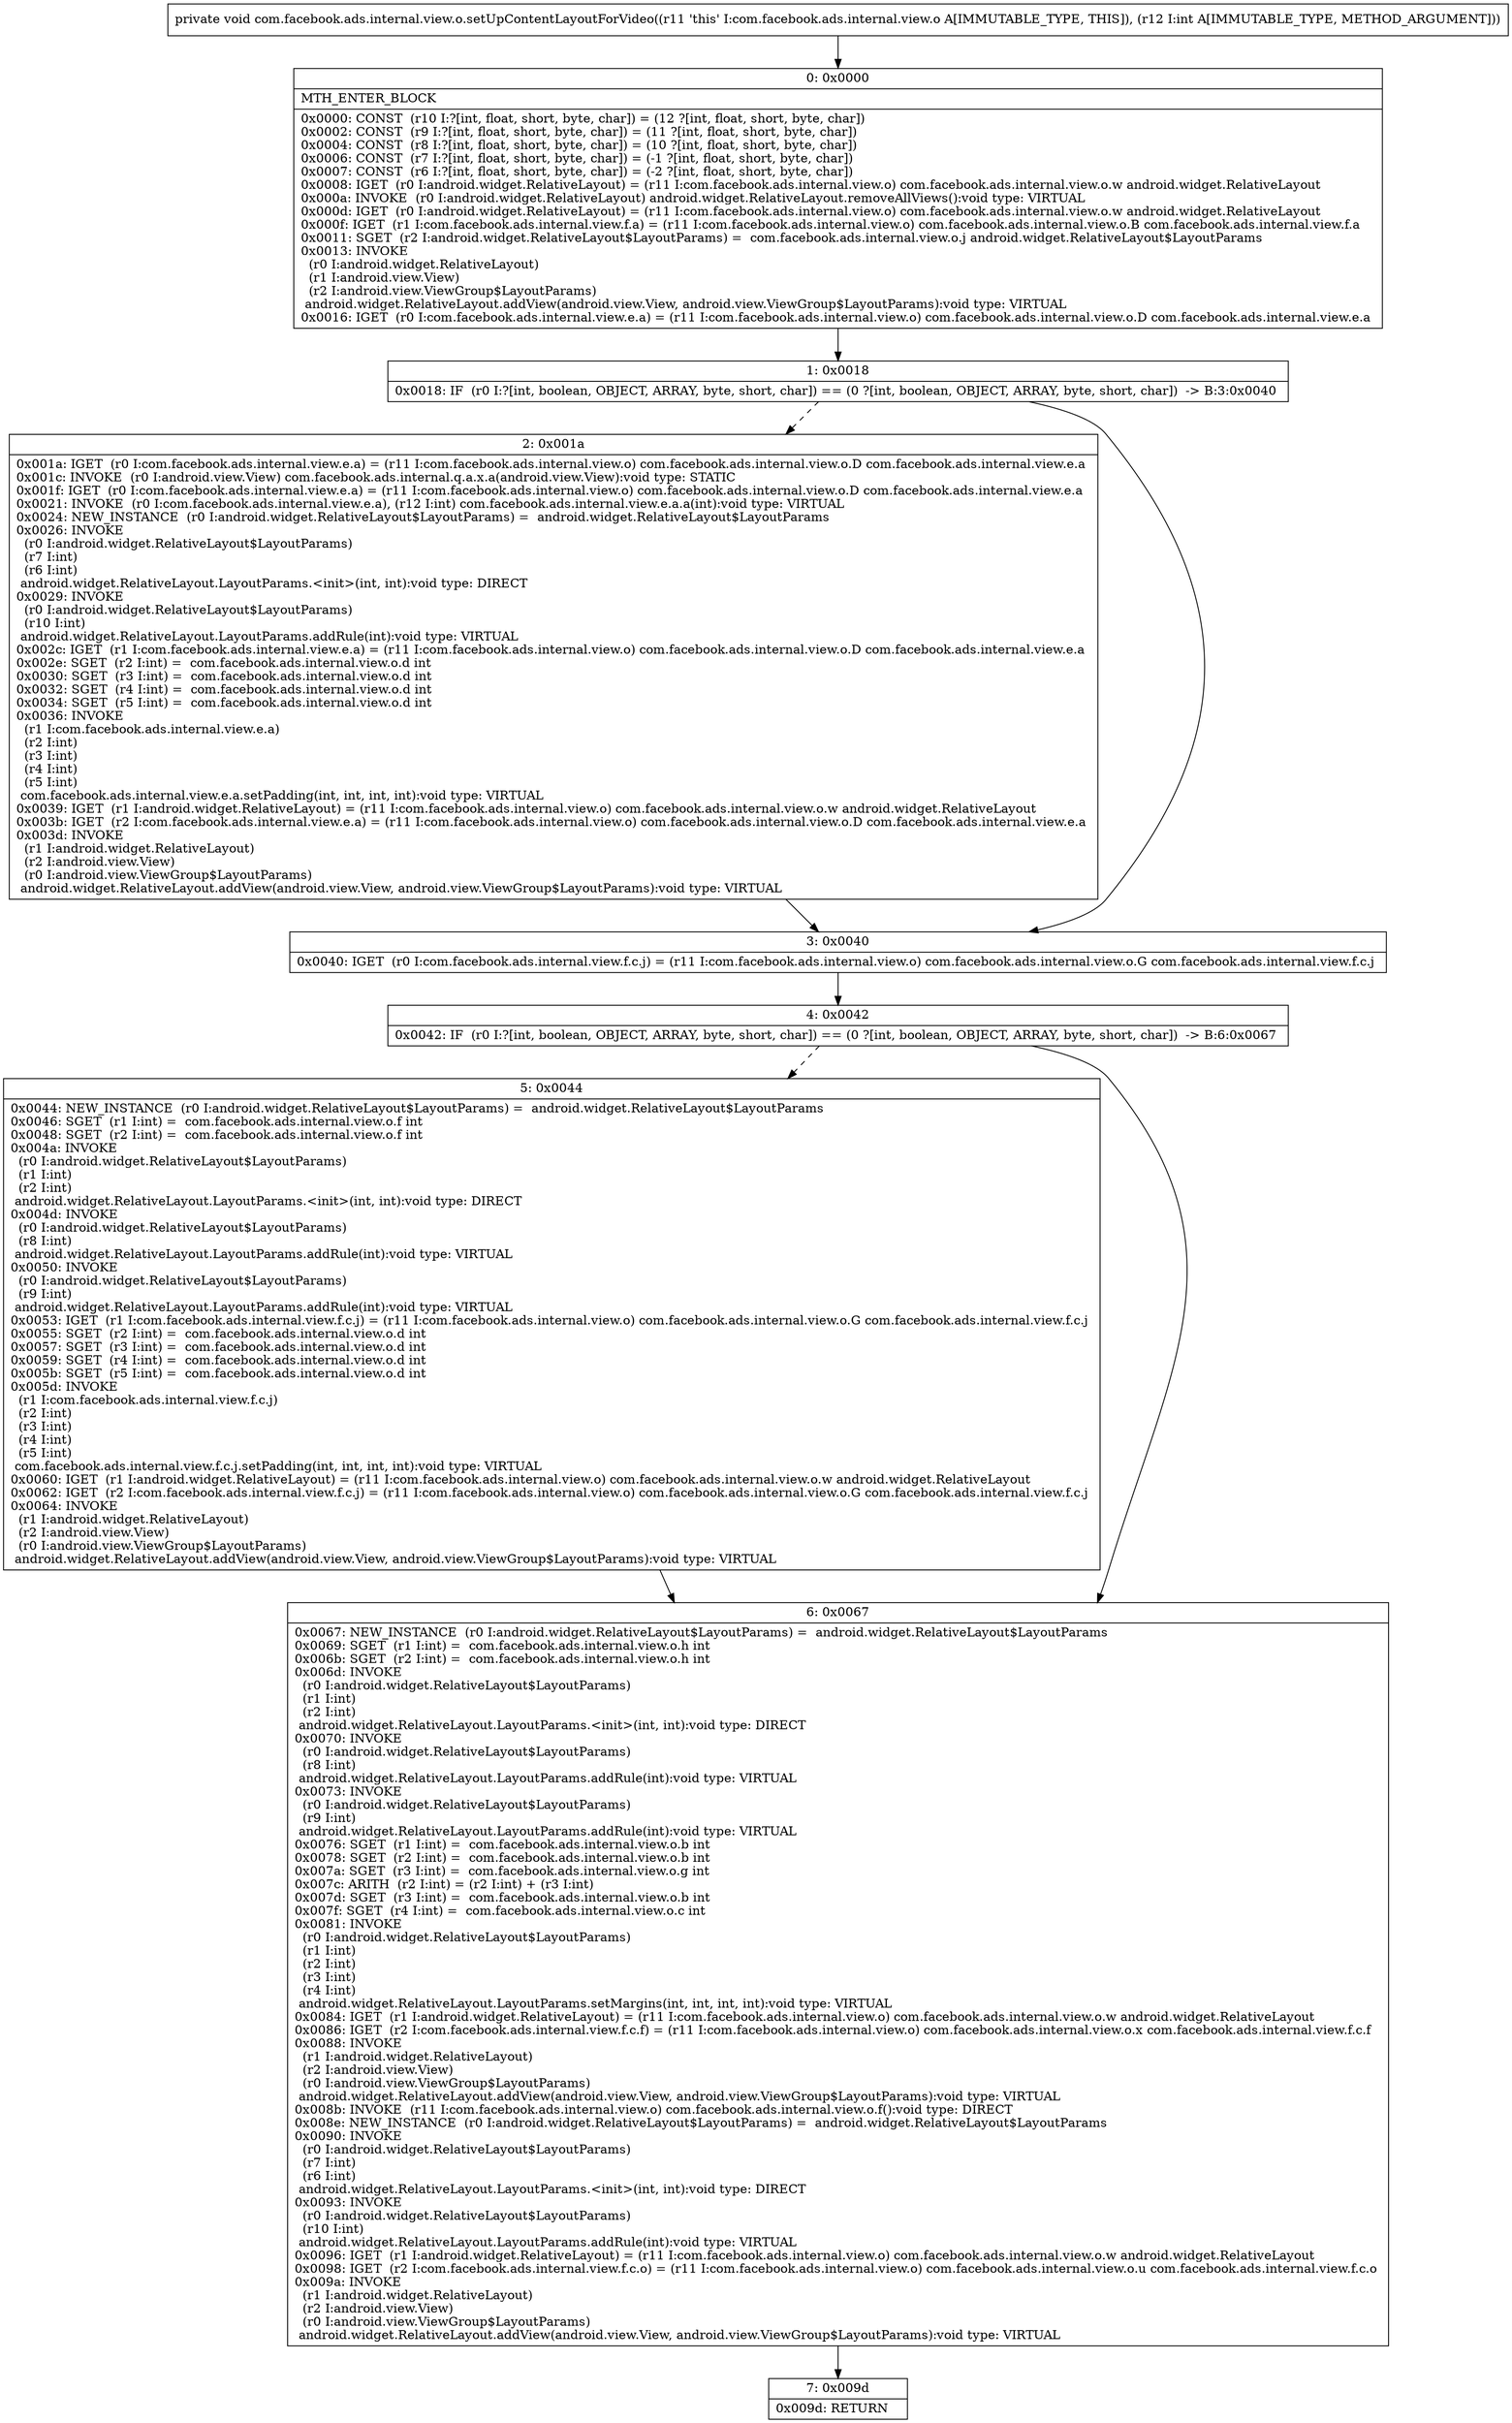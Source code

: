 digraph "CFG forcom.facebook.ads.internal.view.o.setUpContentLayoutForVideo(I)V" {
Node_0 [shape=record,label="{0\:\ 0x0000|MTH_ENTER_BLOCK\l|0x0000: CONST  (r10 I:?[int, float, short, byte, char]) = (12 ?[int, float, short, byte, char]) \l0x0002: CONST  (r9 I:?[int, float, short, byte, char]) = (11 ?[int, float, short, byte, char]) \l0x0004: CONST  (r8 I:?[int, float, short, byte, char]) = (10 ?[int, float, short, byte, char]) \l0x0006: CONST  (r7 I:?[int, float, short, byte, char]) = (\-1 ?[int, float, short, byte, char]) \l0x0007: CONST  (r6 I:?[int, float, short, byte, char]) = (\-2 ?[int, float, short, byte, char]) \l0x0008: IGET  (r0 I:android.widget.RelativeLayout) = (r11 I:com.facebook.ads.internal.view.o) com.facebook.ads.internal.view.o.w android.widget.RelativeLayout \l0x000a: INVOKE  (r0 I:android.widget.RelativeLayout) android.widget.RelativeLayout.removeAllViews():void type: VIRTUAL \l0x000d: IGET  (r0 I:android.widget.RelativeLayout) = (r11 I:com.facebook.ads.internal.view.o) com.facebook.ads.internal.view.o.w android.widget.RelativeLayout \l0x000f: IGET  (r1 I:com.facebook.ads.internal.view.f.a) = (r11 I:com.facebook.ads.internal.view.o) com.facebook.ads.internal.view.o.B com.facebook.ads.internal.view.f.a \l0x0011: SGET  (r2 I:android.widget.RelativeLayout$LayoutParams) =  com.facebook.ads.internal.view.o.j android.widget.RelativeLayout$LayoutParams \l0x0013: INVOKE  \l  (r0 I:android.widget.RelativeLayout)\l  (r1 I:android.view.View)\l  (r2 I:android.view.ViewGroup$LayoutParams)\l android.widget.RelativeLayout.addView(android.view.View, android.view.ViewGroup$LayoutParams):void type: VIRTUAL \l0x0016: IGET  (r0 I:com.facebook.ads.internal.view.e.a) = (r11 I:com.facebook.ads.internal.view.o) com.facebook.ads.internal.view.o.D com.facebook.ads.internal.view.e.a \l}"];
Node_1 [shape=record,label="{1\:\ 0x0018|0x0018: IF  (r0 I:?[int, boolean, OBJECT, ARRAY, byte, short, char]) == (0 ?[int, boolean, OBJECT, ARRAY, byte, short, char])  \-\> B:3:0x0040 \l}"];
Node_2 [shape=record,label="{2\:\ 0x001a|0x001a: IGET  (r0 I:com.facebook.ads.internal.view.e.a) = (r11 I:com.facebook.ads.internal.view.o) com.facebook.ads.internal.view.o.D com.facebook.ads.internal.view.e.a \l0x001c: INVOKE  (r0 I:android.view.View) com.facebook.ads.internal.q.a.x.a(android.view.View):void type: STATIC \l0x001f: IGET  (r0 I:com.facebook.ads.internal.view.e.a) = (r11 I:com.facebook.ads.internal.view.o) com.facebook.ads.internal.view.o.D com.facebook.ads.internal.view.e.a \l0x0021: INVOKE  (r0 I:com.facebook.ads.internal.view.e.a), (r12 I:int) com.facebook.ads.internal.view.e.a.a(int):void type: VIRTUAL \l0x0024: NEW_INSTANCE  (r0 I:android.widget.RelativeLayout$LayoutParams) =  android.widget.RelativeLayout$LayoutParams \l0x0026: INVOKE  \l  (r0 I:android.widget.RelativeLayout$LayoutParams)\l  (r7 I:int)\l  (r6 I:int)\l android.widget.RelativeLayout.LayoutParams.\<init\>(int, int):void type: DIRECT \l0x0029: INVOKE  \l  (r0 I:android.widget.RelativeLayout$LayoutParams)\l  (r10 I:int)\l android.widget.RelativeLayout.LayoutParams.addRule(int):void type: VIRTUAL \l0x002c: IGET  (r1 I:com.facebook.ads.internal.view.e.a) = (r11 I:com.facebook.ads.internal.view.o) com.facebook.ads.internal.view.o.D com.facebook.ads.internal.view.e.a \l0x002e: SGET  (r2 I:int) =  com.facebook.ads.internal.view.o.d int \l0x0030: SGET  (r3 I:int) =  com.facebook.ads.internal.view.o.d int \l0x0032: SGET  (r4 I:int) =  com.facebook.ads.internal.view.o.d int \l0x0034: SGET  (r5 I:int) =  com.facebook.ads.internal.view.o.d int \l0x0036: INVOKE  \l  (r1 I:com.facebook.ads.internal.view.e.a)\l  (r2 I:int)\l  (r3 I:int)\l  (r4 I:int)\l  (r5 I:int)\l com.facebook.ads.internal.view.e.a.setPadding(int, int, int, int):void type: VIRTUAL \l0x0039: IGET  (r1 I:android.widget.RelativeLayout) = (r11 I:com.facebook.ads.internal.view.o) com.facebook.ads.internal.view.o.w android.widget.RelativeLayout \l0x003b: IGET  (r2 I:com.facebook.ads.internal.view.e.a) = (r11 I:com.facebook.ads.internal.view.o) com.facebook.ads.internal.view.o.D com.facebook.ads.internal.view.e.a \l0x003d: INVOKE  \l  (r1 I:android.widget.RelativeLayout)\l  (r2 I:android.view.View)\l  (r0 I:android.view.ViewGroup$LayoutParams)\l android.widget.RelativeLayout.addView(android.view.View, android.view.ViewGroup$LayoutParams):void type: VIRTUAL \l}"];
Node_3 [shape=record,label="{3\:\ 0x0040|0x0040: IGET  (r0 I:com.facebook.ads.internal.view.f.c.j) = (r11 I:com.facebook.ads.internal.view.o) com.facebook.ads.internal.view.o.G com.facebook.ads.internal.view.f.c.j \l}"];
Node_4 [shape=record,label="{4\:\ 0x0042|0x0042: IF  (r0 I:?[int, boolean, OBJECT, ARRAY, byte, short, char]) == (0 ?[int, boolean, OBJECT, ARRAY, byte, short, char])  \-\> B:6:0x0067 \l}"];
Node_5 [shape=record,label="{5\:\ 0x0044|0x0044: NEW_INSTANCE  (r0 I:android.widget.RelativeLayout$LayoutParams) =  android.widget.RelativeLayout$LayoutParams \l0x0046: SGET  (r1 I:int) =  com.facebook.ads.internal.view.o.f int \l0x0048: SGET  (r2 I:int) =  com.facebook.ads.internal.view.o.f int \l0x004a: INVOKE  \l  (r0 I:android.widget.RelativeLayout$LayoutParams)\l  (r1 I:int)\l  (r2 I:int)\l android.widget.RelativeLayout.LayoutParams.\<init\>(int, int):void type: DIRECT \l0x004d: INVOKE  \l  (r0 I:android.widget.RelativeLayout$LayoutParams)\l  (r8 I:int)\l android.widget.RelativeLayout.LayoutParams.addRule(int):void type: VIRTUAL \l0x0050: INVOKE  \l  (r0 I:android.widget.RelativeLayout$LayoutParams)\l  (r9 I:int)\l android.widget.RelativeLayout.LayoutParams.addRule(int):void type: VIRTUAL \l0x0053: IGET  (r1 I:com.facebook.ads.internal.view.f.c.j) = (r11 I:com.facebook.ads.internal.view.o) com.facebook.ads.internal.view.o.G com.facebook.ads.internal.view.f.c.j \l0x0055: SGET  (r2 I:int) =  com.facebook.ads.internal.view.o.d int \l0x0057: SGET  (r3 I:int) =  com.facebook.ads.internal.view.o.d int \l0x0059: SGET  (r4 I:int) =  com.facebook.ads.internal.view.o.d int \l0x005b: SGET  (r5 I:int) =  com.facebook.ads.internal.view.o.d int \l0x005d: INVOKE  \l  (r1 I:com.facebook.ads.internal.view.f.c.j)\l  (r2 I:int)\l  (r3 I:int)\l  (r4 I:int)\l  (r5 I:int)\l com.facebook.ads.internal.view.f.c.j.setPadding(int, int, int, int):void type: VIRTUAL \l0x0060: IGET  (r1 I:android.widget.RelativeLayout) = (r11 I:com.facebook.ads.internal.view.o) com.facebook.ads.internal.view.o.w android.widget.RelativeLayout \l0x0062: IGET  (r2 I:com.facebook.ads.internal.view.f.c.j) = (r11 I:com.facebook.ads.internal.view.o) com.facebook.ads.internal.view.o.G com.facebook.ads.internal.view.f.c.j \l0x0064: INVOKE  \l  (r1 I:android.widget.RelativeLayout)\l  (r2 I:android.view.View)\l  (r0 I:android.view.ViewGroup$LayoutParams)\l android.widget.RelativeLayout.addView(android.view.View, android.view.ViewGroup$LayoutParams):void type: VIRTUAL \l}"];
Node_6 [shape=record,label="{6\:\ 0x0067|0x0067: NEW_INSTANCE  (r0 I:android.widget.RelativeLayout$LayoutParams) =  android.widget.RelativeLayout$LayoutParams \l0x0069: SGET  (r1 I:int) =  com.facebook.ads.internal.view.o.h int \l0x006b: SGET  (r2 I:int) =  com.facebook.ads.internal.view.o.h int \l0x006d: INVOKE  \l  (r0 I:android.widget.RelativeLayout$LayoutParams)\l  (r1 I:int)\l  (r2 I:int)\l android.widget.RelativeLayout.LayoutParams.\<init\>(int, int):void type: DIRECT \l0x0070: INVOKE  \l  (r0 I:android.widget.RelativeLayout$LayoutParams)\l  (r8 I:int)\l android.widget.RelativeLayout.LayoutParams.addRule(int):void type: VIRTUAL \l0x0073: INVOKE  \l  (r0 I:android.widget.RelativeLayout$LayoutParams)\l  (r9 I:int)\l android.widget.RelativeLayout.LayoutParams.addRule(int):void type: VIRTUAL \l0x0076: SGET  (r1 I:int) =  com.facebook.ads.internal.view.o.b int \l0x0078: SGET  (r2 I:int) =  com.facebook.ads.internal.view.o.b int \l0x007a: SGET  (r3 I:int) =  com.facebook.ads.internal.view.o.g int \l0x007c: ARITH  (r2 I:int) = (r2 I:int) + (r3 I:int) \l0x007d: SGET  (r3 I:int) =  com.facebook.ads.internal.view.o.b int \l0x007f: SGET  (r4 I:int) =  com.facebook.ads.internal.view.o.c int \l0x0081: INVOKE  \l  (r0 I:android.widget.RelativeLayout$LayoutParams)\l  (r1 I:int)\l  (r2 I:int)\l  (r3 I:int)\l  (r4 I:int)\l android.widget.RelativeLayout.LayoutParams.setMargins(int, int, int, int):void type: VIRTUAL \l0x0084: IGET  (r1 I:android.widget.RelativeLayout) = (r11 I:com.facebook.ads.internal.view.o) com.facebook.ads.internal.view.o.w android.widget.RelativeLayout \l0x0086: IGET  (r2 I:com.facebook.ads.internal.view.f.c.f) = (r11 I:com.facebook.ads.internal.view.o) com.facebook.ads.internal.view.o.x com.facebook.ads.internal.view.f.c.f \l0x0088: INVOKE  \l  (r1 I:android.widget.RelativeLayout)\l  (r2 I:android.view.View)\l  (r0 I:android.view.ViewGroup$LayoutParams)\l android.widget.RelativeLayout.addView(android.view.View, android.view.ViewGroup$LayoutParams):void type: VIRTUAL \l0x008b: INVOKE  (r11 I:com.facebook.ads.internal.view.o) com.facebook.ads.internal.view.o.f():void type: DIRECT \l0x008e: NEW_INSTANCE  (r0 I:android.widget.RelativeLayout$LayoutParams) =  android.widget.RelativeLayout$LayoutParams \l0x0090: INVOKE  \l  (r0 I:android.widget.RelativeLayout$LayoutParams)\l  (r7 I:int)\l  (r6 I:int)\l android.widget.RelativeLayout.LayoutParams.\<init\>(int, int):void type: DIRECT \l0x0093: INVOKE  \l  (r0 I:android.widget.RelativeLayout$LayoutParams)\l  (r10 I:int)\l android.widget.RelativeLayout.LayoutParams.addRule(int):void type: VIRTUAL \l0x0096: IGET  (r1 I:android.widget.RelativeLayout) = (r11 I:com.facebook.ads.internal.view.o) com.facebook.ads.internal.view.o.w android.widget.RelativeLayout \l0x0098: IGET  (r2 I:com.facebook.ads.internal.view.f.c.o) = (r11 I:com.facebook.ads.internal.view.o) com.facebook.ads.internal.view.o.u com.facebook.ads.internal.view.f.c.o \l0x009a: INVOKE  \l  (r1 I:android.widget.RelativeLayout)\l  (r2 I:android.view.View)\l  (r0 I:android.view.ViewGroup$LayoutParams)\l android.widget.RelativeLayout.addView(android.view.View, android.view.ViewGroup$LayoutParams):void type: VIRTUAL \l}"];
Node_7 [shape=record,label="{7\:\ 0x009d|0x009d: RETURN   \l}"];
MethodNode[shape=record,label="{private void com.facebook.ads.internal.view.o.setUpContentLayoutForVideo((r11 'this' I:com.facebook.ads.internal.view.o A[IMMUTABLE_TYPE, THIS]), (r12 I:int A[IMMUTABLE_TYPE, METHOD_ARGUMENT])) }"];
MethodNode -> Node_0;
Node_0 -> Node_1;
Node_1 -> Node_2[style=dashed];
Node_1 -> Node_3;
Node_2 -> Node_3;
Node_3 -> Node_4;
Node_4 -> Node_5[style=dashed];
Node_4 -> Node_6;
Node_5 -> Node_6;
Node_6 -> Node_7;
}

